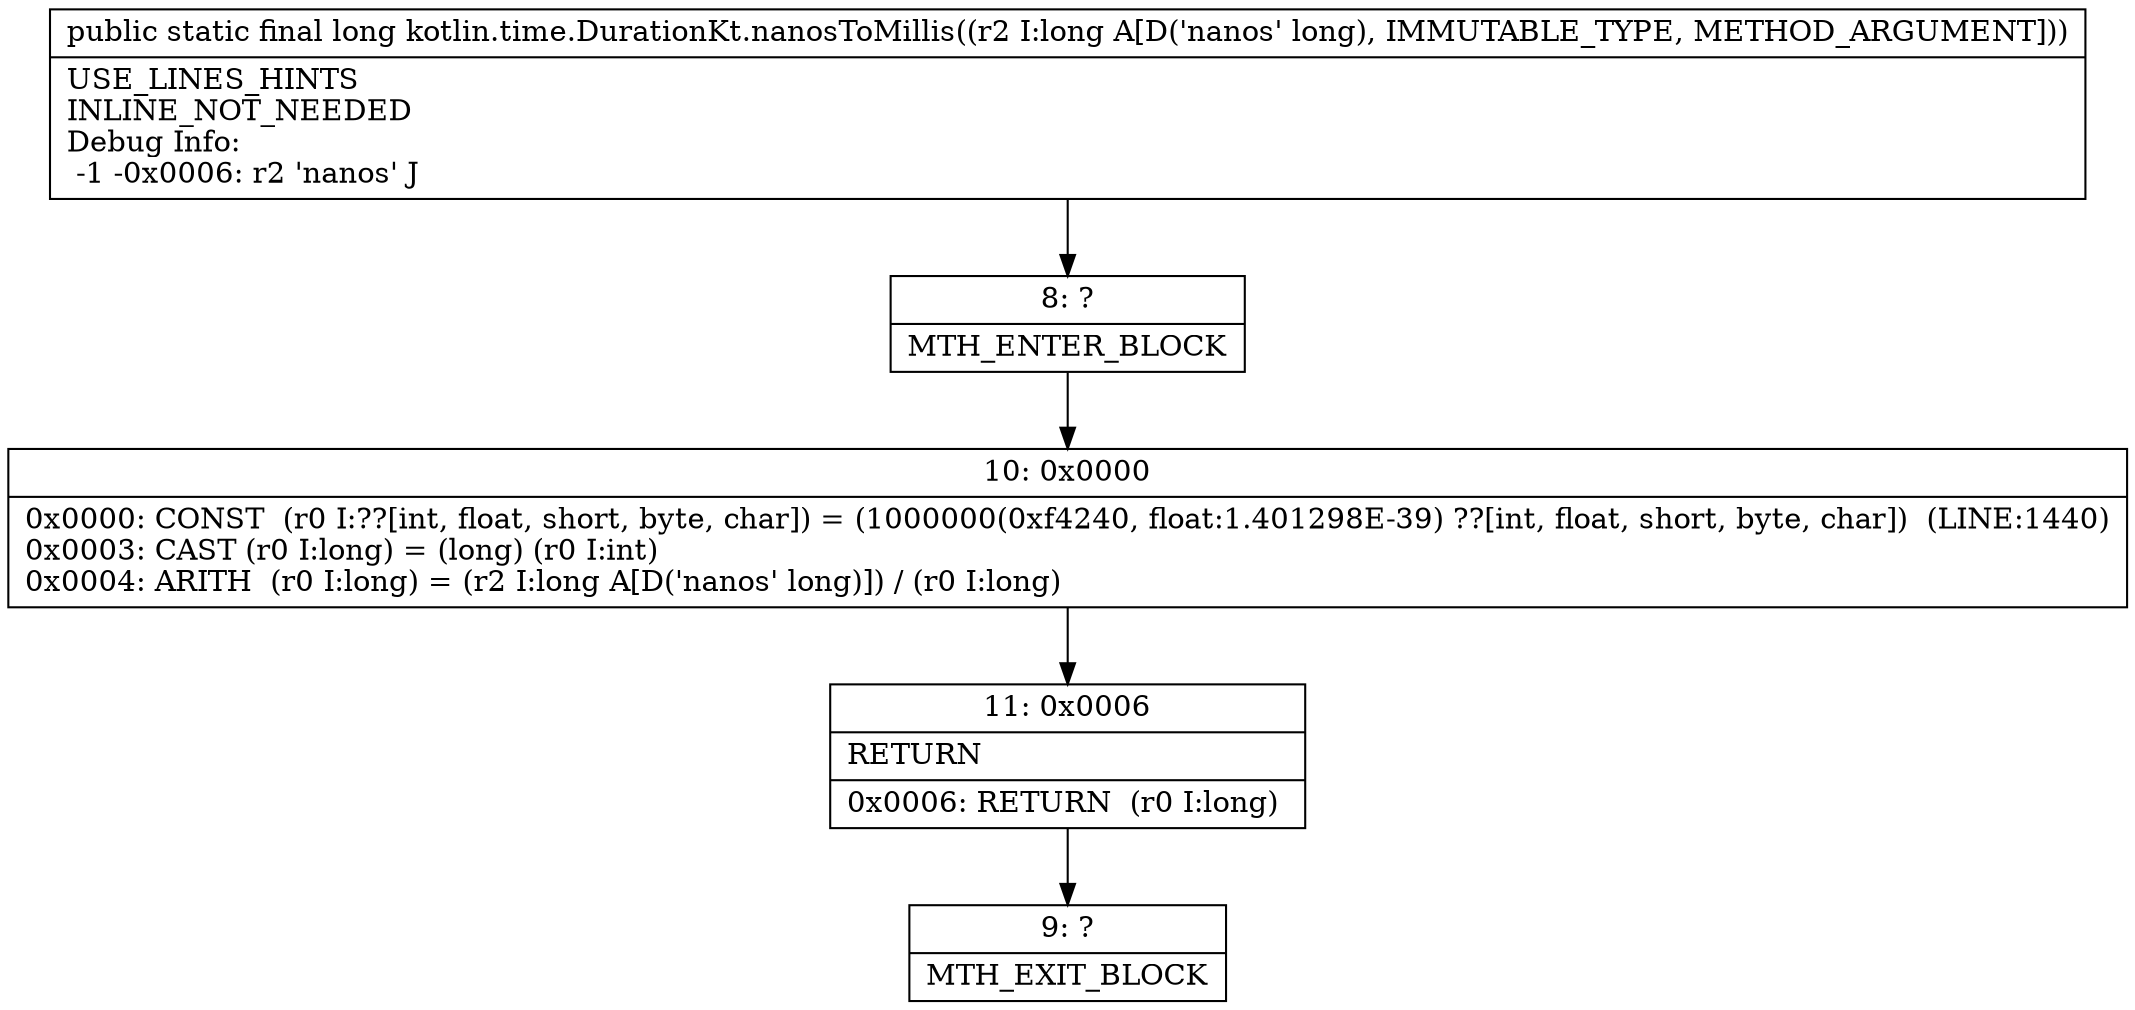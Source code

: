 digraph "CFG forkotlin.time.DurationKt.nanosToMillis(J)J" {
Node_8 [shape=record,label="{8\:\ ?|MTH_ENTER_BLOCK\l}"];
Node_10 [shape=record,label="{10\:\ 0x0000|0x0000: CONST  (r0 I:??[int, float, short, byte, char]) = (1000000(0xf4240, float:1.401298E\-39) ??[int, float, short, byte, char])  (LINE:1440)\l0x0003: CAST (r0 I:long) = (long) (r0 I:int) \l0x0004: ARITH  (r0 I:long) = (r2 I:long A[D('nanos' long)]) \/ (r0 I:long) \l}"];
Node_11 [shape=record,label="{11\:\ 0x0006|RETURN\l|0x0006: RETURN  (r0 I:long) \l}"];
Node_9 [shape=record,label="{9\:\ ?|MTH_EXIT_BLOCK\l}"];
MethodNode[shape=record,label="{public static final long kotlin.time.DurationKt.nanosToMillis((r2 I:long A[D('nanos' long), IMMUTABLE_TYPE, METHOD_ARGUMENT]))  | USE_LINES_HINTS\lINLINE_NOT_NEEDED\lDebug Info:\l  \-1 \-0x0006: r2 'nanos' J\l}"];
MethodNode -> Node_8;Node_8 -> Node_10;
Node_10 -> Node_11;
Node_11 -> Node_9;
}

